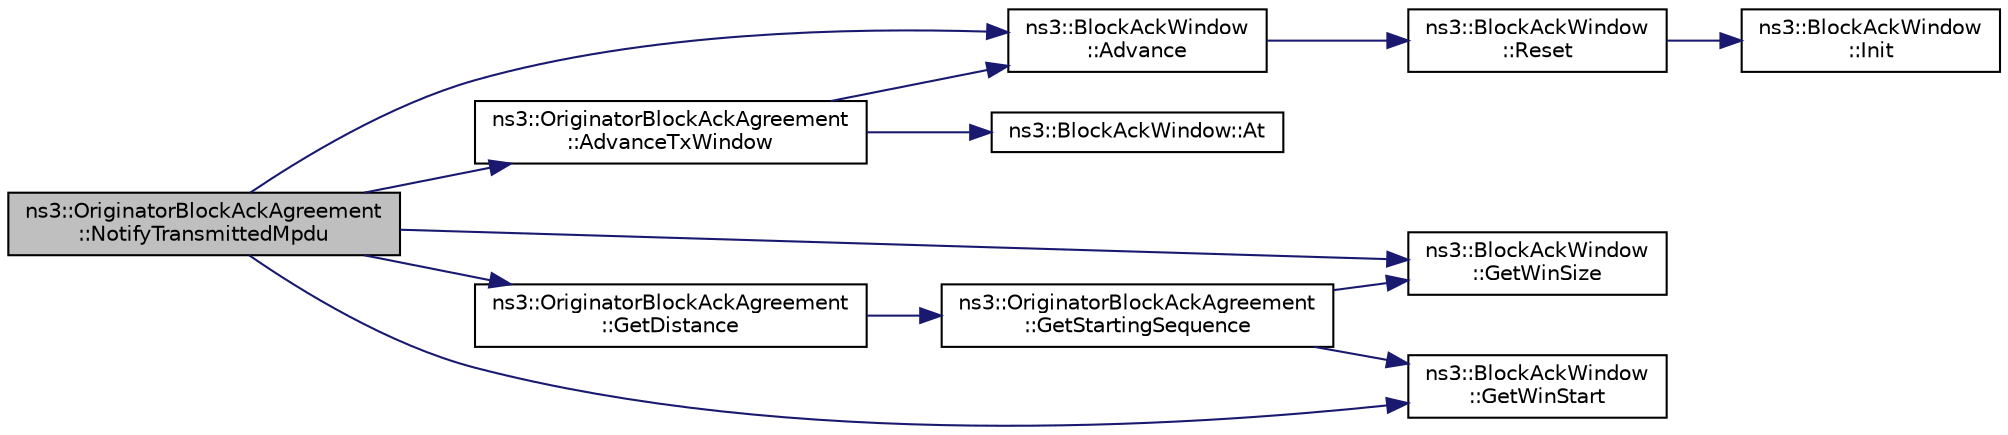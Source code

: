 digraph "ns3::OriginatorBlockAckAgreement::NotifyTransmittedMpdu"
{
 // LATEX_PDF_SIZE
  edge [fontname="Helvetica",fontsize="10",labelfontname="Helvetica",labelfontsize="10"];
  node [fontname="Helvetica",fontsize="10",shape=record];
  rankdir="LR";
  Node1 [label="ns3::OriginatorBlockAckAgreement\l::NotifyTransmittedMpdu",height=0.2,width=0.4,color="black", fillcolor="grey75", style="filled", fontcolor="black",tooltip="Advance the transmit window so as to include the transmitted MPDU, if the latter is not an old packet..."];
  Node1 -> Node2 [color="midnightblue",fontsize="10",style="solid",fontname="Helvetica"];
  Node2 [label="ns3::BlockAckWindow\l::Advance",height=0.2,width=0.4,color="black", fillcolor="white", style="filled",URL="$classns3_1_1_block_ack_window.html#a5b9251c6163090e5751819fa3baa6710",tooltip="Advance the current winStart by the given number of positions."];
  Node2 -> Node3 [color="midnightblue",fontsize="10",style="solid",fontname="Helvetica"];
  Node3 [label="ns3::BlockAckWindow\l::Reset",height=0.2,width=0.4,color="black", fillcolor="white", style="filled",URL="$classns3_1_1_block_ack_window.html#a07353e10e9876c6f3e310e8696b7f4ed",tooltip="Reset the window by clearing all the elements and setting winStart to the given value."];
  Node3 -> Node4 [color="midnightblue",fontsize="10",style="solid",fontname="Helvetica"];
  Node4 [label="ns3::BlockAckWindow\l::Init",height=0.2,width=0.4,color="black", fillcolor="white", style="filled",URL="$classns3_1_1_block_ack_window.html#adb6893143136ff776615557026b4c295",tooltip="Initialize the window with the given starting sequence number and size."];
  Node1 -> Node5 [color="midnightblue",fontsize="10",style="solid",fontname="Helvetica"];
  Node5 [label="ns3::OriginatorBlockAckAgreement\l::AdvanceTxWindow",height=0.2,width=0.4,color="black", fillcolor="white", style="filled",URL="$classns3_1_1_originator_block_ack_agreement.html#a3db399f9c86d469688d2742f7acda443",tooltip="Advance the transmit window so that the starting sequence number is the nearest unacknowledged MPDU."];
  Node5 -> Node2 [color="midnightblue",fontsize="10",style="solid",fontname="Helvetica"];
  Node5 -> Node6 [color="midnightblue",fontsize="10",style="solid",fontname="Helvetica"];
  Node6 [label="ns3::BlockAckWindow::At",height=0.2,width=0.4,color="black", fillcolor="white", style="filled",URL="$classns3_1_1_block_ack_window.html#ae55f3ebd7abd264d2680940f1a1ff798",tooltip="Get a reference to the element in the window having the given distance from the current winStart."];
  Node1 -> Node7 [color="midnightblue",fontsize="10",style="solid",fontname="Helvetica"];
  Node7 [label="ns3::OriginatorBlockAckAgreement\l::GetDistance",height=0.2,width=0.4,color="black", fillcolor="white", style="filled",URL="$classns3_1_1_originator_block_ack_agreement.html#ab33cb13eaeac16e18a84fff27b1e0dbb",tooltip="Get the distance between the current starting sequence number and the given sequence number."];
  Node7 -> Node8 [color="midnightblue",fontsize="10",style="solid",fontname="Helvetica"];
  Node8 [label="ns3::OriginatorBlockAckAgreement\l::GetStartingSequence",height=0.2,width=0.4,color="black", fillcolor="white", style="filled",URL="$classns3_1_1_originator_block_ack_agreement.html#a71138fdae2b41a8a99f62195d9167975",tooltip="Return the starting sequence number of the transmit window, if a transmit window has been initialized..."];
  Node8 -> Node9 [color="midnightblue",fontsize="10",style="solid",fontname="Helvetica"];
  Node9 [label="ns3::BlockAckWindow\l::GetWinSize",height=0.2,width=0.4,color="black", fillcolor="white", style="filled",URL="$classns3_1_1_block_ack_window.html#a583d4d55d9e51f115ea2f64fb8b28fa2",tooltip="Get the window size."];
  Node8 -> Node10 [color="midnightblue",fontsize="10",style="solid",fontname="Helvetica"];
  Node10 [label="ns3::BlockAckWindow\l::GetWinStart",height=0.2,width=0.4,color="black", fillcolor="white", style="filled",URL="$classns3_1_1_block_ack_window.html#a7d441c6a6b4824230d14237500be65bc",tooltip="Get the current winStart value."];
  Node1 -> Node9 [color="midnightblue",fontsize="10",style="solid",fontname="Helvetica"];
  Node1 -> Node10 [color="midnightblue",fontsize="10",style="solid",fontname="Helvetica"];
}
